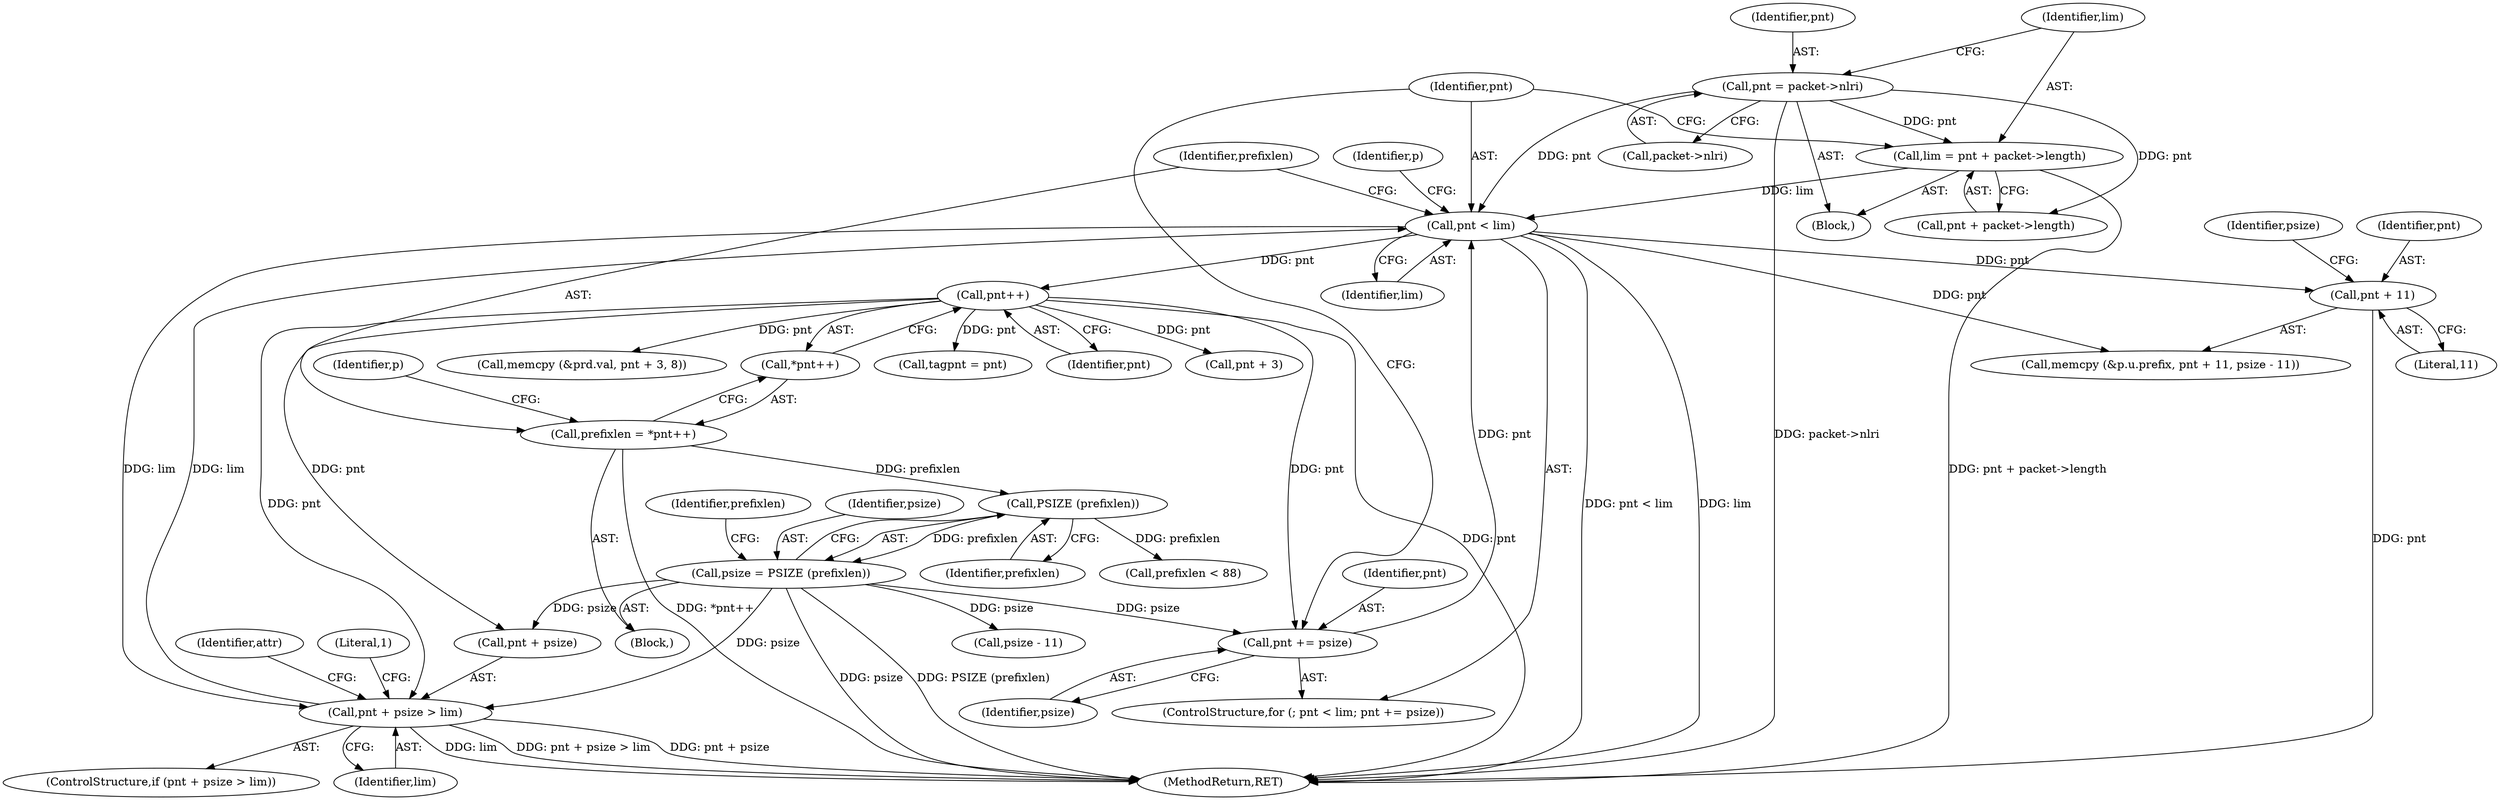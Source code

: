 digraph "1_savannah_a3bc7e9400b214a0f078fdb19596ba54214a1442@del" {
"1000262" [label="(Call,pnt + 11)"];
"1000152" [label="(Call,pnt < lim)"];
"1000155" [label="(Call,pnt += psize)"];
"1000169" [label="(Call,psize = PSIZE (prefixlen))"];
"1000171" [label="(Call,PSIZE (prefixlen))"];
"1000159" [label="(Call,prefixlen = *pnt++)"];
"1000162" [label="(Call,pnt++)"];
"1000139" [label="(Call,pnt = packet->nlri)"];
"1000221" [label="(Call,pnt + psize > lim)"];
"1000144" [label="(Call,lim = pnt + packet->length)"];
"1000268" [label="(MethodReturn,RET)"];
"1000160" [label="(Identifier,prefixlen)"];
"1000154" [label="(Identifier,lim)"];
"1000145" [label="(Identifier,lim)"];
"1000250" [label="(Identifier,p)"];
"1000211" [label="(Call,memcpy (&prd.val, pnt + 3, 8))"];
"1000264" [label="(Literal,11)"];
"1000221" [label="(Call,pnt + psize > lim)"];
"1000174" [label="(Call,prefixlen < 88)"];
"1000170" [label="(Identifier,psize)"];
"1000144" [label="(Call,lim = pnt + packet->length)"];
"1000208" [label="(Call,tagpnt = pnt)"];
"1000110" [label="(Block,)"];
"1000266" [label="(Identifier,psize)"];
"1000139" [label="(Call,pnt = packet->nlri)"];
"1000161" [label="(Call,*pnt++)"];
"1000158" [label="(Block,)"];
"1000140" [label="(Identifier,pnt)"];
"1000262" [label="(Call,pnt + 11)"];
"1000152" [label="(Call,pnt < lim)"];
"1000141" [label="(Call,packet->nlri)"];
"1000172" [label="(Identifier,prefixlen)"];
"1000157" [label="(Identifier,psize)"];
"1000230" [label="(Identifier,attr)"];
"1000255" [label="(Call,memcpy (&p.u.prefix, pnt + 11, psize - 11))"];
"1000169" [label="(Call,psize = PSIZE (prefixlen))"];
"1000171" [label="(Call,PSIZE (prefixlen))"];
"1000263" [label="(Identifier,pnt)"];
"1000159" [label="(Call,prefixlen = *pnt++)"];
"1000146" [label="(Call,pnt + packet->length)"];
"1000225" [label="(Identifier,lim)"];
"1000175" [label="(Identifier,prefixlen)"];
"1000220" [label="(ControlStructure,if (pnt + psize > lim))"];
"1000162" [label="(Call,pnt++)"];
"1000166" [label="(Identifier,p)"];
"1000163" [label="(Identifier,pnt)"];
"1000228" [label="(Literal,1)"];
"1000265" [label="(Call,psize - 11)"];
"1000222" [label="(Call,pnt + psize)"];
"1000153" [label="(Identifier,pnt)"];
"1000151" [label="(ControlStructure,for (; pnt < lim; pnt += psize))"];
"1000216" [label="(Call,pnt + 3)"];
"1000156" [label="(Identifier,pnt)"];
"1000155" [label="(Call,pnt += psize)"];
"1000262" -> "1000255"  [label="AST: "];
"1000262" -> "1000264"  [label="CFG: "];
"1000263" -> "1000262"  [label="AST: "];
"1000264" -> "1000262"  [label="AST: "];
"1000266" -> "1000262"  [label="CFG: "];
"1000262" -> "1000268"  [label="DDG: pnt"];
"1000152" -> "1000262"  [label="DDG: pnt"];
"1000152" -> "1000151"  [label="AST: "];
"1000152" -> "1000154"  [label="CFG: "];
"1000153" -> "1000152"  [label="AST: "];
"1000154" -> "1000152"  [label="AST: "];
"1000160" -> "1000152"  [label="CFG: "];
"1000250" -> "1000152"  [label="CFG: "];
"1000152" -> "1000268"  [label="DDG: pnt < lim"];
"1000152" -> "1000268"  [label="DDG: lim"];
"1000155" -> "1000152"  [label="DDG: pnt"];
"1000139" -> "1000152"  [label="DDG: pnt"];
"1000221" -> "1000152"  [label="DDG: lim"];
"1000144" -> "1000152"  [label="DDG: lim"];
"1000152" -> "1000162"  [label="DDG: pnt"];
"1000152" -> "1000221"  [label="DDG: lim"];
"1000152" -> "1000255"  [label="DDG: pnt"];
"1000155" -> "1000151"  [label="AST: "];
"1000155" -> "1000157"  [label="CFG: "];
"1000156" -> "1000155"  [label="AST: "];
"1000157" -> "1000155"  [label="AST: "];
"1000153" -> "1000155"  [label="CFG: "];
"1000169" -> "1000155"  [label="DDG: psize"];
"1000162" -> "1000155"  [label="DDG: pnt"];
"1000169" -> "1000158"  [label="AST: "];
"1000169" -> "1000171"  [label="CFG: "];
"1000170" -> "1000169"  [label="AST: "];
"1000171" -> "1000169"  [label="AST: "];
"1000175" -> "1000169"  [label="CFG: "];
"1000169" -> "1000268"  [label="DDG: psize"];
"1000169" -> "1000268"  [label="DDG: PSIZE (prefixlen)"];
"1000171" -> "1000169"  [label="DDG: prefixlen"];
"1000169" -> "1000221"  [label="DDG: psize"];
"1000169" -> "1000222"  [label="DDG: psize"];
"1000169" -> "1000265"  [label="DDG: psize"];
"1000171" -> "1000172"  [label="CFG: "];
"1000172" -> "1000171"  [label="AST: "];
"1000159" -> "1000171"  [label="DDG: prefixlen"];
"1000171" -> "1000174"  [label="DDG: prefixlen"];
"1000159" -> "1000158"  [label="AST: "];
"1000159" -> "1000161"  [label="CFG: "];
"1000160" -> "1000159"  [label="AST: "];
"1000161" -> "1000159"  [label="AST: "];
"1000166" -> "1000159"  [label="CFG: "];
"1000159" -> "1000268"  [label="DDG: *pnt++"];
"1000162" -> "1000161"  [label="AST: "];
"1000162" -> "1000163"  [label="CFG: "];
"1000163" -> "1000162"  [label="AST: "];
"1000161" -> "1000162"  [label="CFG: "];
"1000162" -> "1000268"  [label="DDG: pnt"];
"1000162" -> "1000208"  [label="DDG: pnt"];
"1000162" -> "1000211"  [label="DDG: pnt"];
"1000162" -> "1000216"  [label="DDG: pnt"];
"1000162" -> "1000221"  [label="DDG: pnt"];
"1000162" -> "1000222"  [label="DDG: pnt"];
"1000139" -> "1000110"  [label="AST: "];
"1000139" -> "1000141"  [label="CFG: "];
"1000140" -> "1000139"  [label="AST: "];
"1000141" -> "1000139"  [label="AST: "];
"1000145" -> "1000139"  [label="CFG: "];
"1000139" -> "1000268"  [label="DDG: packet->nlri"];
"1000139" -> "1000144"  [label="DDG: pnt"];
"1000139" -> "1000146"  [label="DDG: pnt"];
"1000221" -> "1000220"  [label="AST: "];
"1000221" -> "1000225"  [label="CFG: "];
"1000222" -> "1000221"  [label="AST: "];
"1000225" -> "1000221"  [label="AST: "];
"1000228" -> "1000221"  [label="CFG: "];
"1000230" -> "1000221"  [label="CFG: "];
"1000221" -> "1000268"  [label="DDG: lim"];
"1000221" -> "1000268"  [label="DDG: pnt + psize > lim"];
"1000221" -> "1000268"  [label="DDG: pnt + psize"];
"1000144" -> "1000110"  [label="AST: "];
"1000144" -> "1000146"  [label="CFG: "];
"1000145" -> "1000144"  [label="AST: "];
"1000146" -> "1000144"  [label="AST: "];
"1000153" -> "1000144"  [label="CFG: "];
"1000144" -> "1000268"  [label="DDG: pnt + packet->length"];
}
